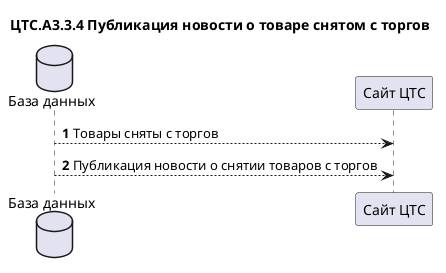 @startuml "ЦТС.А3.3.2 Публикация новости о снятии товара с торгов
title "ЦТС.А3.3.4 Публикация новости о товаре снятом с торгов"
database "База данных" as DataBase
participant "Сайт ЦТС" as SiteCTS

autonumber

DataBase-->SiteCTS: Товары сняты с торгов
DataBase-->SiteCTS: Публикация новости о снятии товаров с торгов
/'Придумать текст новости???'/
 
@enduml